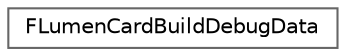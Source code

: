 digraph "Graphical Class Hierarchy"
{
 // INTERACTIVE_SVG=YES
 // LATEX_PDF_SIZE
  bgcolor="transparent";
  edge [fontname=Helvetica,fontsize=10,labelfontname=Helvetica,labelfontsize=10];
  node [fontname=Helvetica,fontsize=10,shape=box,height=0.2,width=0.4];
  rankdir="LR";
  Node0 [id="Node000000",label="FLumenCardBuildDebugData",height=0.2,width=0.4,color="grey40", fillcolor="white", style="filled",URL="$dc/d2e/classFLumenCardBuildDebugData.html",tooltip=" "];
}
